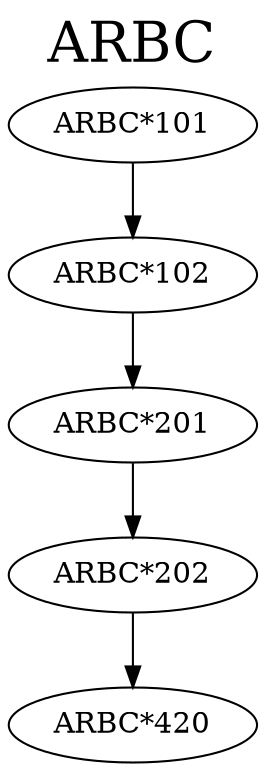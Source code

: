 digraph ARBC {
labelloc = "t";
label = "ARBC"
fontsize = 27;
"ARBC*101"
"ARBC*101" -> "ARBC*102" [style=solid]
"ARBC*102" -> "ARBC*201" [style=solid]
"ARBC*201" -> "ARBC*202" [style=solid]
"ARBC*202" -> "ARBC*420" [style=solid]
}
